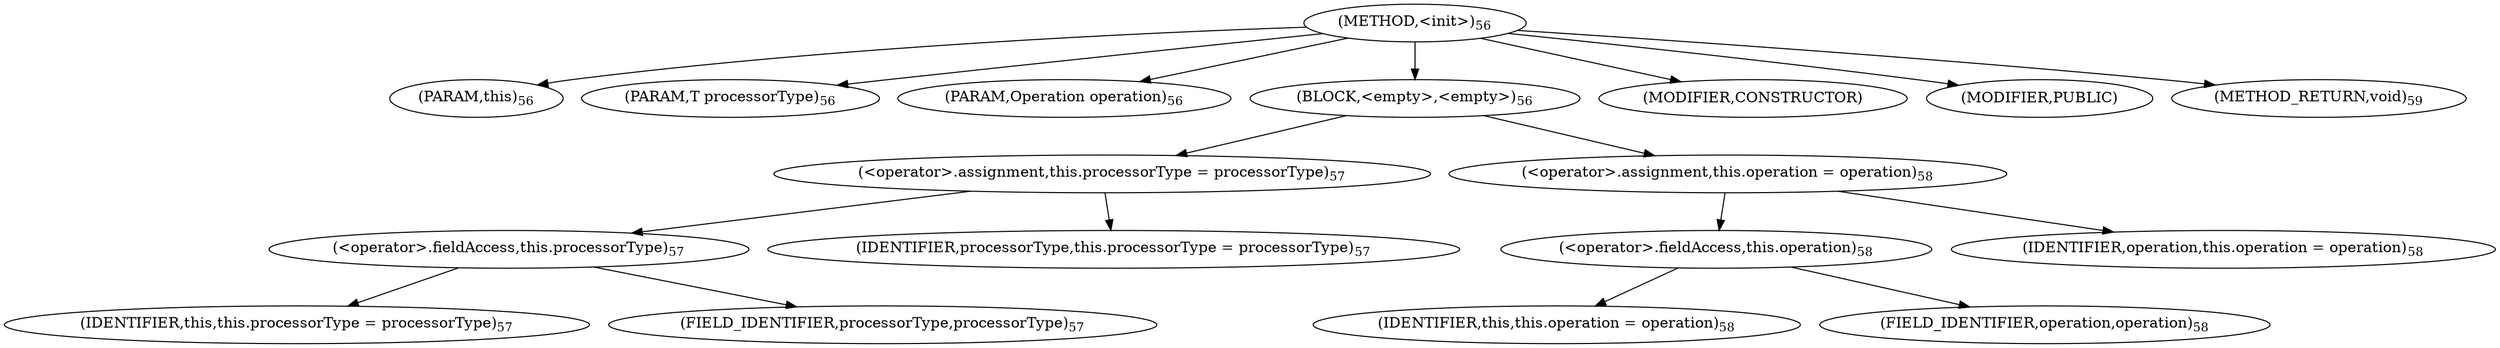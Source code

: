digraph "&lt;init&gt;" {  
"107" [label = <(METHOD,&lt;init&gt;)<SUB>56</SUB>> ]
"18" [label = <(PARAM,this)<SUB>56</SUB>> ]
"108" [label = <(PARAM,T processorType)<SUB>56</SUB>> ]
"109" [label = <(PARAM,Operation operation)<SUB>56</SUB>> ]
"110" [label = <(BLOCK,&lt;empty&gt;,&lt;empty&gt;)<SUB>56</SUB>> ]
"111" [label = <(&lt;operator&gt;.assignment,this.processorType = processorType)<SUB>57</SUB>> ]
"112" [label = <(&lt;operator&gt;.fieldAccess,this.processorType)<SUB>57</SUB>> ]
"17" [label = <(IDENTIFIER,this,this.processorType = processorType)<SUB>57</SUB>> ]
"113" [label = <(FIELD_IDENTIFIER,processorType,processorType)<SUB>57</SUB>> ]
"114" [label = <(IDENTIFIER,processorType,this.processorType = processorType)<SUB>57</SUB>> ]
"115" [label = <(&lt;operator&gt;.assignment,this.operation = operation)<SUB>58</SUB>> ]
"116" [label = <(&lt;operator&gt;.fieldAccess,this.operation)<SUB>58</SUB>> ]
"19" [label = <(IDENTIFIER,this,this.operation = operation)<SUB>58</SUB>> ]
"117" [label = <(FIELD_IDENTIFIER,operation,operation)<SUB>58</SUB>> ]
"118" [label = <(IDENTIFIER,operation,this.operation = operation)<SUB>58</SUB>> ]
"119" [label = <(MODIFIER,CONSTRUCTOR)> ]
"120" [label = <(MODIFIER,PUBLIC)> ]
"121" [label = <(METHOD_RETURN,void)<SUB>59</SUB>> ]
  "107" -> "18" 
  "107" -> "108" 
  "107" -> "109" 
  "107" -> "110" 
  "107" -> "119" 
  "107" -> "120" 
  "107" -> "121" 
  "110" -> "111" 
  "110" -> "115" 
  "111" -> "112" 
  "111" -> "114" 
  "112" -> "17" 
  "112" -> "113" 
  "115" -> "116" 
  "115" -> "118" 
  "116" -> "19" 
  "116" -> "117" 
}
